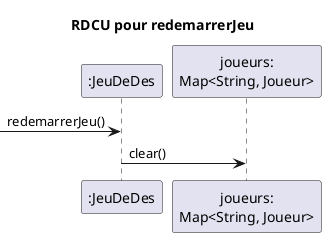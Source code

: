 @startuml rdcu-redemarrerJeu
title RDCU pour redemarrerJeu
participant ":JeuDeDes" as jeu
participant "joueurs:\nMap<String, Joueur>" as joueurs
-> jeu: redemarrerJeu()
jeu -> joueurs: clear()